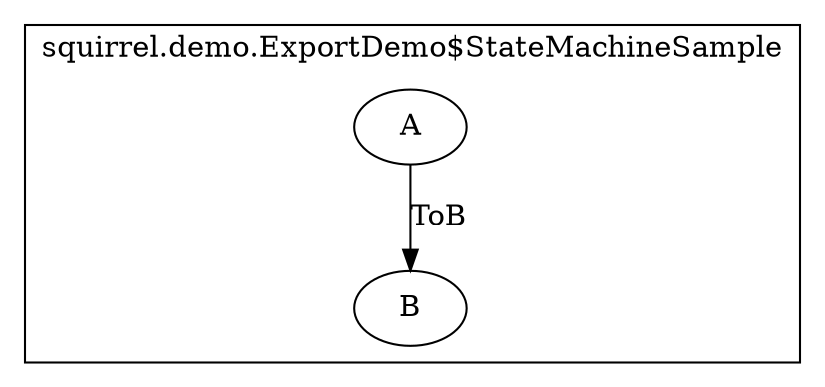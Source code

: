 digraph {
compound=true;
subgraph cluster_StateMachine {
label="squirrel.demo.ExportDemo$StateMachineSample";
A [label="A"];
B [label="B"];

A -> B [ label="ToB"];}}

